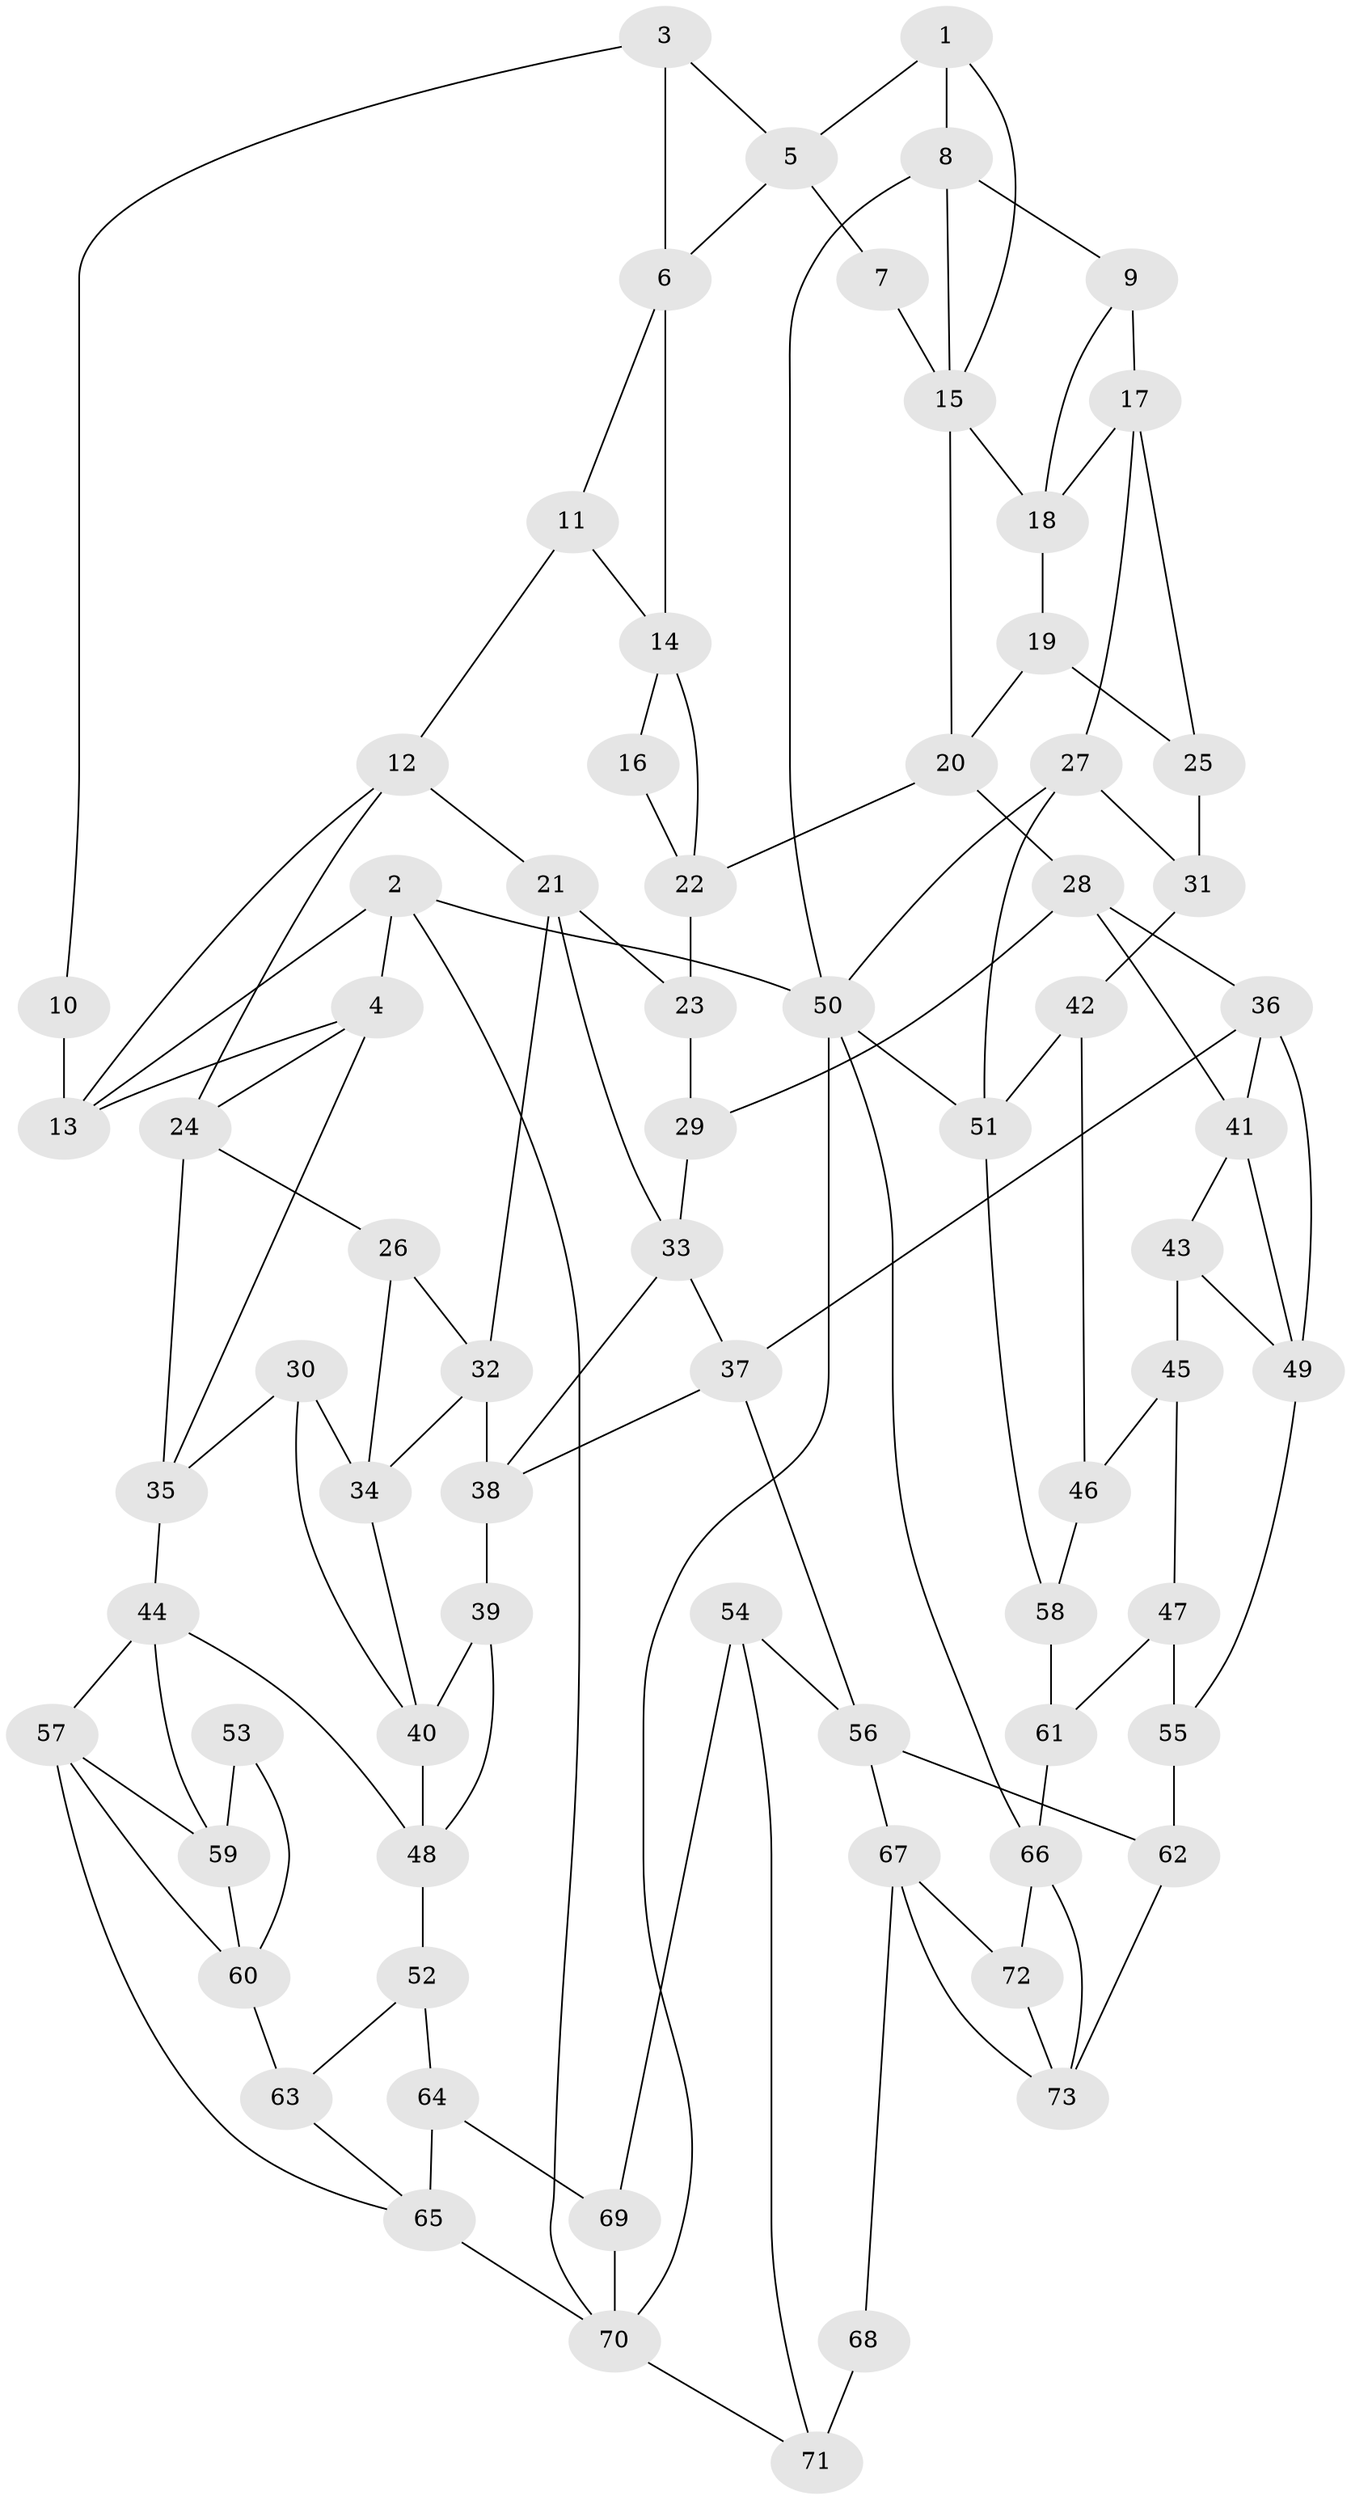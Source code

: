 // original degree distribution, {3: 0.0136986301369863, 4: 0.22602739726027396, 5: 0.547945205479452, 6: 0.21232876712328766}
// Generated by graph-tools (version 1.1) at 2025/38/03/04/25 23:38:30]
// undirected, 73 vertices, 129 edges
graph export_dot {
  node [color=gray90,style=filled];
  1;
  2;
  3;
  4;
  5;
  6;
  7;
  8;
  9;
  10;
  11;
  12;
  13;
  14;
  15;
  16;
  17;
  18;
  19;
  20;
  21;
  22;
  23;
  24;
  25;
  26;
  27;
  28;
  29;
  30;
  31;
  32;
  33;
  34;
  35;
  36;
  37;
  38;
  39;
  40;
  41;
  42;
  43;
  44;
  45;
  46;
  47;
  48;
  49;
  50;
  51;
  52;
  53;
  54;
  55;
  56;
  57;
  58;
  59;
  60;
  61;
  62;
  63;
  64;
  65;
  66;
  67;
  68;
  69;
  70;
  71;
  72;
  73;
  1 -- 5 [weight=1.0];
  1 -- 8 [weight=1.0];
  1 -- 15 [weight=1.0];
  2 -- 4 [weight=1.0];
  2 -- 13 [weight=1.0];
  2 -- 50 [weight=1.0];
  2 -- 70 [weight=1.0];
  3 -- 5 [weight=1.0];
  3 -- 6 [weight=1.0];
  3 -- 10 [weight=1.0];
  4 -- 13 [weight=1.0];
  4 -- 24 [weight=1.0];
  4 -- 35 [weight=1.0];
  5 -- 6 [weight=1.0];
  5 -- 7 [weight=1.0];
  6 -- 11 [weight=1.0];
  6 -- 14 [weight=1.0];
  7 -- 15 [weight=2.0];
  8 -- 9 [weight=1.0];
  8 -- 15 [weight=1.0];
  8 -- 50 [weight=1.0];
  9 -- 17 [weight=1.0];
  9 -- 18 [weight=1.0];
  10 -- 13 [weight=3.0];
  11 -- 12 [weight=1.0];
  11 -- 14 [weight=1.0];
  12 -- 13 [weight=1.0];
  12 -- 21 [weight=1.0];
  12 -- 24 [weight=1.0];
  14 -- 16 [weight=1.0];
  14 -- 22 [weight=1.0];
  15 -- 18 [weight=1.0];
  15 -- 20 [weight=1.0];
  16 -- 22 [weight=2.0];
  17 -- 18 [weight=1.0];
  17 -- 25 [weight=1.0];
  17 -- 27 [weight=1.0];
  18 -- 19 [weight=1.0];
  19 -- 20 [weight=1.0];
  19 -- 25 [weight=1.0];
  20 -- 22 [weight=1.0];
  20 -- 28 [weight=1.0];
  21 -- 23 [weight=1.0];
  21 -- 32 [weight=1.0];
  21 -- 33 [weight=1.0];
  22 -- 23 [weight=2.0];
  23 -- 29 [weight=1.0];
  24 -- 26 [weight=1.0];
  24 -- 35 [weight=1.0];
  25 -- 31 [weight=2.0];
  26 -- 32 [weight=1.0];
  26 -- 34 [weight=1.0];
  27 -- 31 [weight=1.0];
  27 -- 50 [weight=1.0];
  27 -- 51 [weight=1.0];
  28 -- 29 [weight=1.0];
  28 -- 36 [weight=1.0];
  28 -- 41 [weight=1.0];
  29 -- 33 [weight=1.0];
  30 -- 34 [weight=1.0];
  30 -- 35 [weight=1.0];
  30 -- 40 [weight=1.0];
  31 -- 42 [weight=1.0];
  32 -- 34 [weight=1.0];
  32 -- 38 [weight=1.0];
  33 -- 37 [weight=1.0];
  33 -- 38 [weight=1.0];
  34 -- 40 [weight=1.0];
  35 -- 44 [weight=1.0];
  36 -- 37 [weight=1.0];
  36 -- 41 [weight=1.0];
  36 -- 49 [weight=1.0];
  37 -- 38 [weight=1.0];
  37 -- 56 [weight=1.0];
  38 -- 39 [weight=1.0];
  39 -- 40 [weight=1.0];
  39 -- 48 [weight=1.0];
  40 -- 48 [weight=1.0];
  41 -- 43 [weight=1.0];
  41 -- 49 [weight=1.0];
  42 -- 46 [weight=2.0];
  42 -- 51 [weight=1.0];
  43 -- 45 [weight=2.0];
  43 -- 49 [weight=1.0];
  44 -- 48 [weight=1.0];
  44 -- 57 [weight=1.0];
  44 -- 59 [weight=1.0];
  45 -- 46 [weight=1.0];
  45 -- 47 [weight=1.0];
  46 -- 58 [weight=1.0];
  47 -- 55 [weight=1.0];
  47 -- 61 [weight=1.0];
  48 -- 52 [weight=1.0];
  49 -- 55 [weight=1.0];
  50 -- 51 [weight=1.0];
  50 -- 66 [weight=1.0];
  50 -- 70 [weight=1.0];
  51 -- 58 [weight=1.0];
  52 -- 63 [weight=1.0];
  52 -- 64 [weight=1.0];
  53 -- 59 [weight=2.0];
  53 -- 60 [weight=1.0];
  54 -- 56 [weight=1.0];
  54 -- 69 [weight=1.0];
  54 -- 71 [weight=1.0];
  55 -- 62 [weight=2.0];
  56 -- 62 [weight=1.0];
  56 -- 67 [weight=1.0];
  57 -- 59 [weight=1.0];
  57 -- 60 [weight=1.0];
  57 -- 65 [weight=1.0];
  58 -- 61 [weight=2.0];
  59 -- 60 [weight=2.0];
  60 -- 63 [weight=2.0];
  61 -- 66 [weight=1.0];
  62 -- 73 [weight=1.0];
  63 -- 65 [weight=1.0];
  64 -- 65 [weight=1.0];
  64 -- 69 [weight=2.0];
  65 -- 70 [weight=1.0];
  66 -- 72 [weight=1.0];
  66 -- 73 [weight=1.0];
  67 -- 68 [weight=1.0];
  67 -- 72 [weight=1.0];
  67 -- 73 [weight=1.0];
  68 -- 71 [weight=2.0];
  69 -- 70 [weight=1.0];
  70 -- 71 [weight=1.0];
  72 -- 73 [weight=1.0];
}
